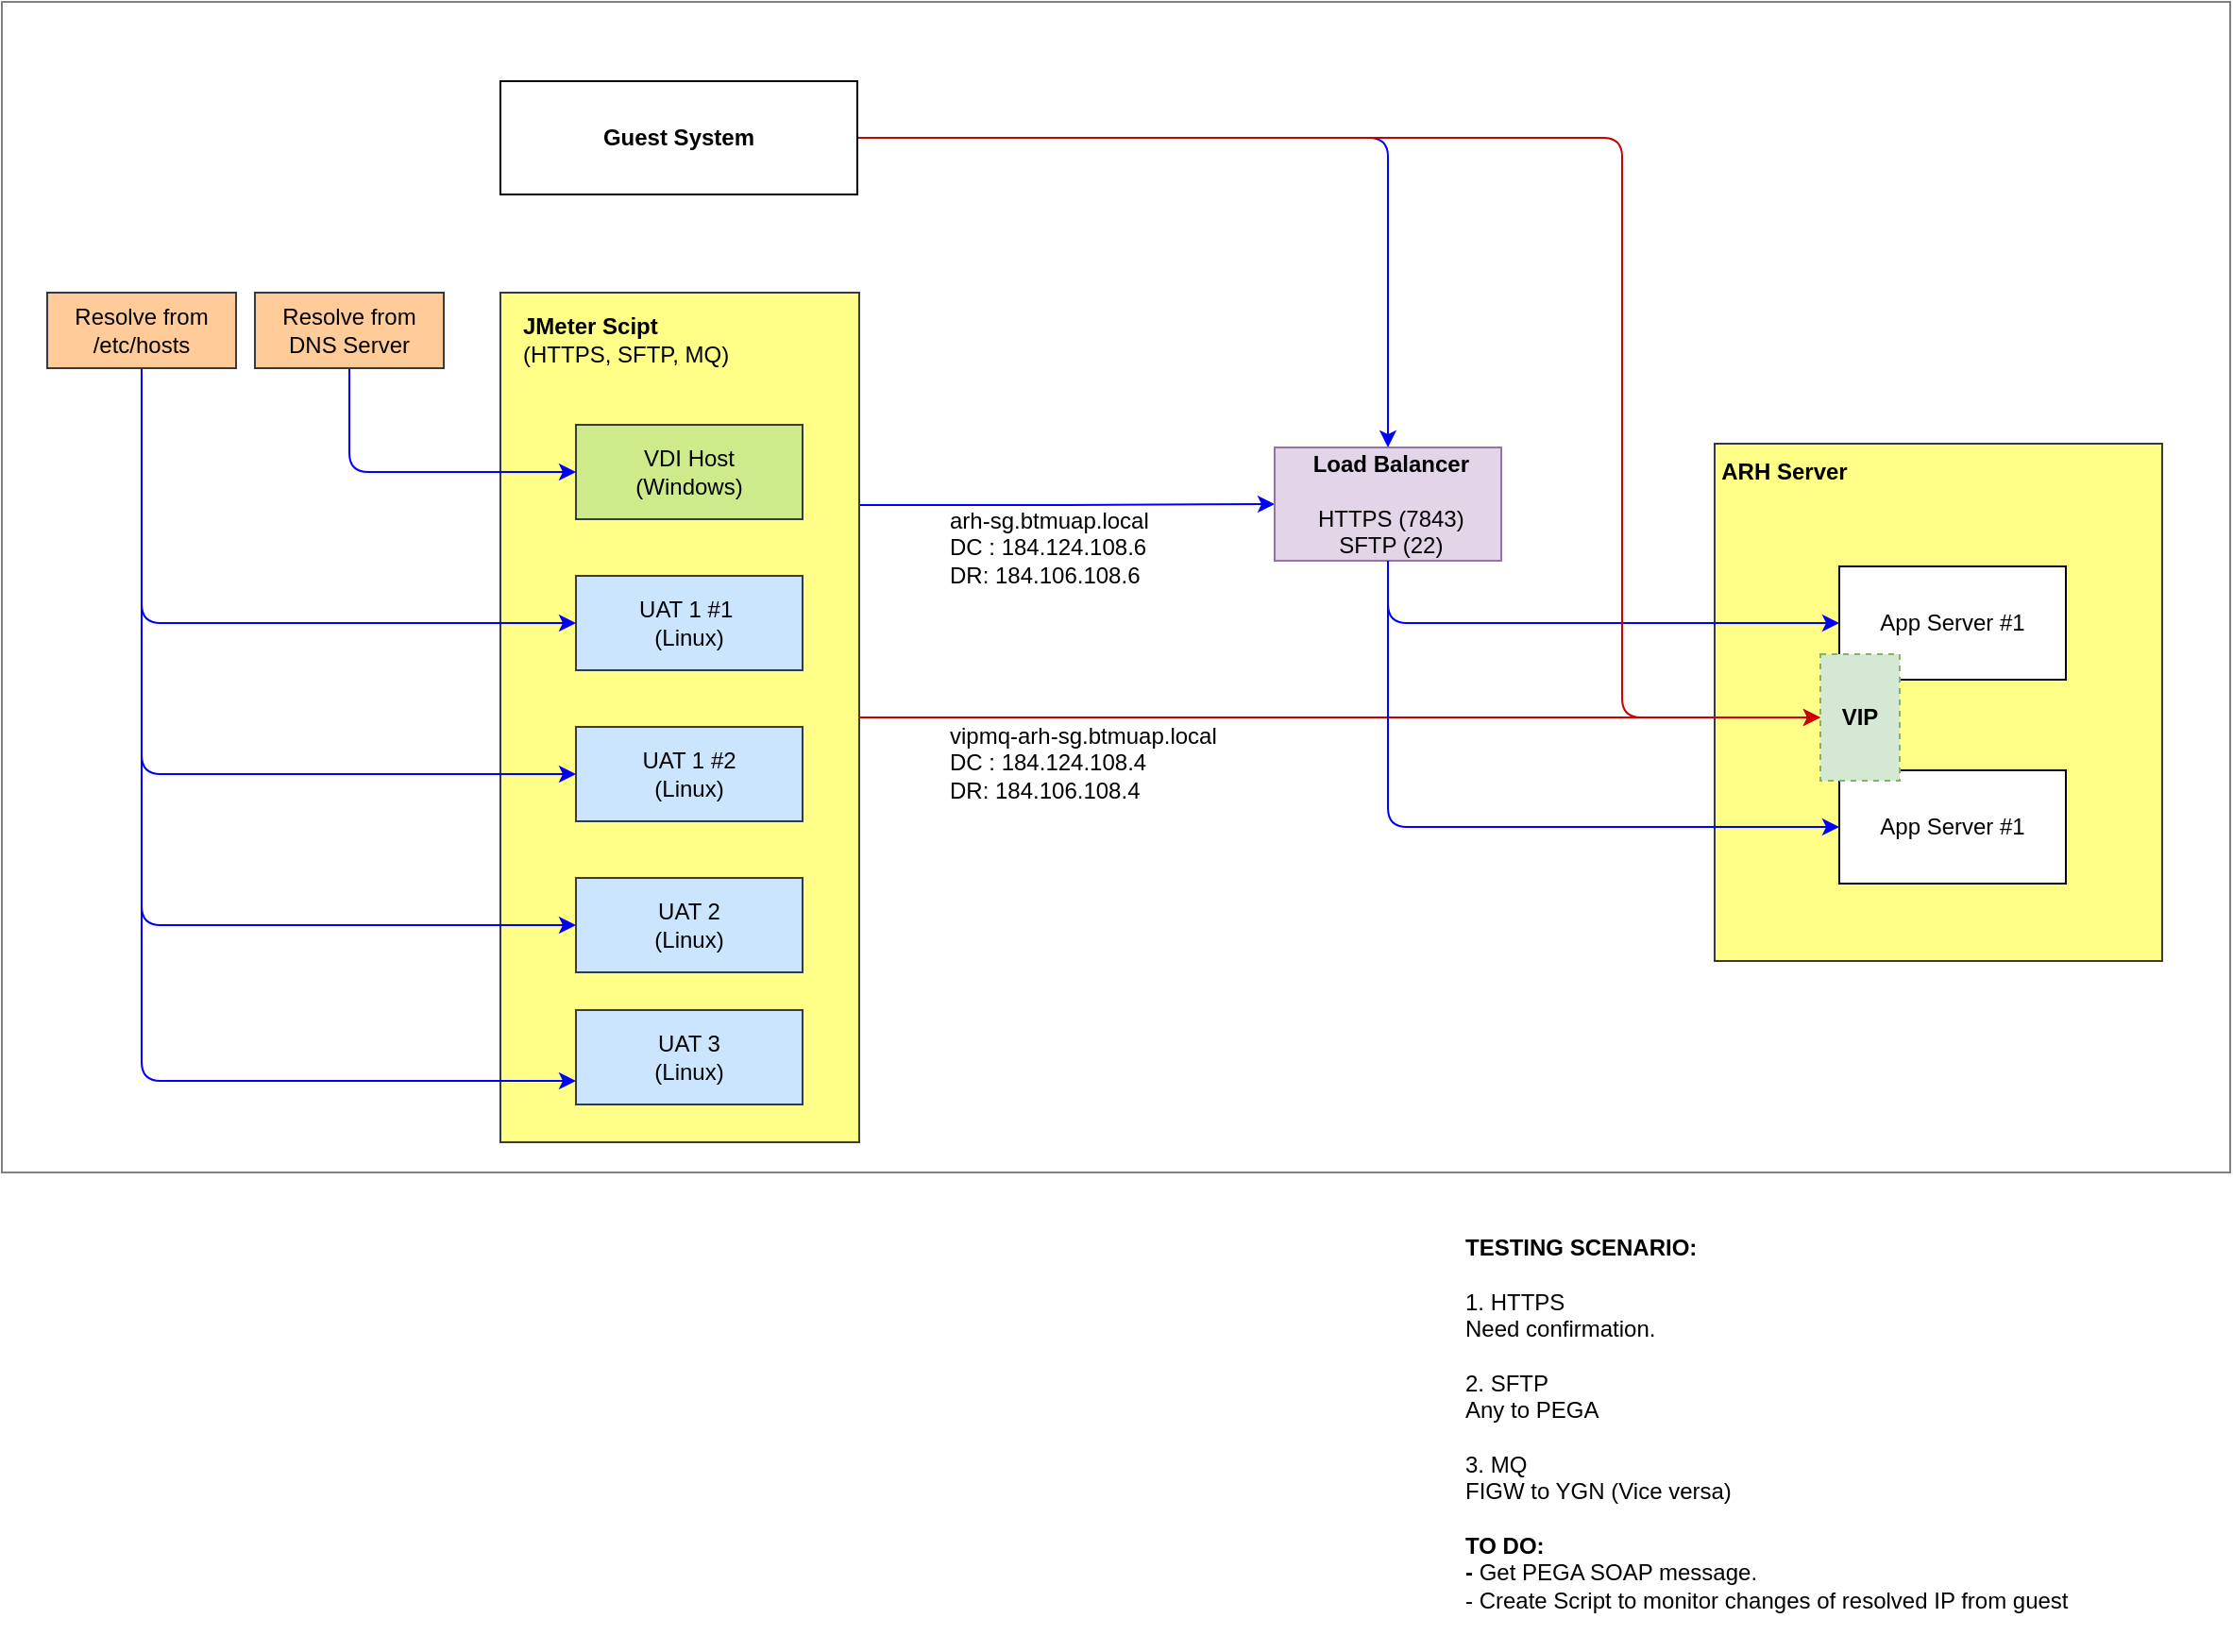 <mxfile version="26.0.16">
  <diagram name="Page-1" id="khiKNV9_wSGJ7rBO3mhU">
    <mxGraphModel dx="2204" dy="1820" grid="0" gridSize="10" guides="1" tooltips="1" connect="1" arrows="1" fold="1" page="1" pageScale="1" pageWidth="850" pageHeight="1100" math="0" shadow="0">
      <root>
        <mxCell id="0" />
        <mxCell id="1" parent="0" />
        <mxCell id="OyTotf3cjlx3w-jjL12O-33" value="" style="rounded=0;whiteSpace=wrap;html=1;strokeColor=#808080;" vertex="1" parent="1">
          <mxGeometry x="-224" y="-144" width="1180" height="620" as="geometry" />
        </mxCell>
        <mxCell id="OyTotf3cjlx3w-jjL12O-16" style="edgeStyle=orthogonalEdgeStyle;rounded=0;orthogonalLoop=1;jettySize=auto;html=1;exitX=1;exitY=0.25;exitDx=0;exitDy=0;entryX=0;entryY=0.5;entryDx=0;entryDy=0;strokeColor=#0000FF;" edge="1" parent="1" source="OyTotf3cjlx3w-jjL12O-6" target="OyTotf3cjlx3w-jjL12O-15">
          <mxGeometry relative="1" as="geometry" />
        </mxCell>
        <mxCell id="OyTotf3cjlx3w-jjL12O-6" value="" style="rounded=0;whiteSpace=wrap;html=1;fillColor=#ffff88;strokeColor=#36393d;" vertex="1" parent="1">
          <mxGeometry x="40" y="10" width="190" height="450" as="geometry" />
        </mxCell>
        <mxCell id="OyTotf3cjlx3w-jjL12O-1" value="VDI Host&lt;div&gt;(Windows&lt;span style=&quot;background-color: transparent; color: light-dark(rgb(0, 0, 0), rgb(255, 255, 255));&quot;&gt;)&lt;/span&gt;&lt;/div&gt;" style="rounded=0;whiteSpace=wrap;html=1;fillColor=#cdeb8b;strokeColor=#36393d;" vertex="1" parent="1">
          <mxGeometry x="80" y="80" width="120" height="50" as="geometry" />
        </mxCell>
        <mxCell id="OyTotf3cjlx3w-jjL12O-2" value="UAT 1 #1&amp;nbsp;&lt;div&gt;(&lt;span style=&quot;background-color: transparent; color: light-dark(rgb(0, 0, 0), rgb(255, 255, 255));&quot;&gt;Linux)&lt;/span&gt;&lt;/div&gt;" style="rounded=0;whiteSpace=wrap;html=1;fillColor=#cce5ff;strokeColor=#36393d;" vertex="1" parent="1">
          <mxGeometry x="80" y="160" width="120" height="50" as="geometry" />
        </mxCell>
        <mxCell id="OyTotf3cjlx3w-jjL12O-3" value="UAT 1 #2&lt;div&gt;(Linux)&lt;/div&gt;" style="rounded=0;whiteSpace=wrap;html=1;fillColor=#cce5ff;strokeColor=#36393d;" vertex="1" parent="1">
          <mxGeometry x="80" y="240" width="120" height="50" as="geometry" />
        </mxCell>
        <mxCell id="OyTotf3cjlx3w-jjL12O-4" value="UAT 2&lt;div&gt;(Linux)&lt;/div&gt;" style="rounded=0;whiteSpace=wrap;html=1;fillColor=#cce5ff;strokeColor=#36393d;" vertex="1" parent="1">
          <mxGeometry x="80" y="320" width="120" height="50" as="geometry" />
        </mxCell>
        <mxCell id="OyTotf3cjlx3w-jjL12O-5" value="UAT 3&lt;div&gt;(Linux)&lt;/div&gt;" style="rounded=0;whiteSpace=wrap;html=1;fillColor=#cce5ff;strokeColor=#36393d;" vertex="1" parent="1">
          <mxGeometry x="80" y="390" width="120" height="50" as="geometry" />
        </mxCell>
        <mxCell id="OyTotf3cjlx3w-jjL12O-7" value="&lt;b&gt;JMeter Scipt&lt;/b&gt;&lt;div&gt;(HTTPS, SFTP, MQ)&lt;/div&gt;" style="text;html=1;align=left;verticalAlign=middle;whiteSpace=wrap;rounded=0;" vertex="1" parent="1">
          <mxGeometry x="50" y="20" width="140" height="30" as="geometry" />
        </mxCell>
        <mxCell id="OyTotf3cjlx3w-jjL12O-9" style="edgeStyle=orthogonalEdgeStyle;rounded=1;orthogonalLoop=1;jettySize=auto;html=1;entryX=0;entryY=0.5;entryDx=0;entryDy=0;exitX=0.5;exitY=1;exitDx=0;exitDy=0;strokeColor=#0000FF;curved=0;" edge="1" parent="1" source="OyTotf3cjlx3w-jjL12O-8" target="OyTotf3cjlx3w-jjL12O-1">
          <mxGeometry relative="1" as="geometry">
            <mxPoint x="-40" y="120" as="targetPoint" />
          </mxGeometry>
        </mxCell>
        <mxCell id="OyTotf3cjlx3w-jjL12O-8" value="&lt;div&gt;Resolve from&lt;/div&gt;DNS Server" style="rounded=0;whiteSpace=wrap;html=1;fillColor=#ffcc99;strokeColor=#36393d;" vertex="1" parent="1">
          <mxGeometry x="-90" y="10" width="100" height="40" as="geometry" />
        </mxCell>
        <mxCell id="OyTotf3cjlx3w-jjL12O-11" style="edgeStyle=orthogonalEdgeStyle;rounded=1;orthogonalLoop=1;jettySize=auto;html=1;exitX=0.5;exitY=1;exitDx=0;exitDy=0;entryX=0;entryY=0.75;entryDx=0;entryDy=0;strokeColor=#0000FF;curved=0;" edge="1" parent="1" source="OyTotf3cjlx3w-jjL12O-10" target="OyTotf3cjlx3w-jjL12O-5">
          <mxGeometry relative="1" as="geometry" />
        </mxCell>
        <mxCell id="OyTotf3cjlx3w-jjL12O-12" style="edgeStyle=orthogonalEdgeStyle;rounded=1;orthogonalLoop=1;jettySize=auto;html=1;exitX=0.5;exitY=1;exitDx=0;exitDy=0;entryX=0;entryY=0.5;entryDx=0;entryDy=0;strokeColor=#0000FF;curved=0;" edge="1" parent="1" source="OyTotf3cjlx3w-jjL12O-10" target="OyTotf3cjlx3w-jjL12O-2">
          <mxGeometry relative="1" as="geometry" />
        </mxCell>
        <mxCell id="OyTotf3cjlx3w-jjL12O-13" style="edgeStyle=orthogonalEdgeStyle;rounded=1;orthogonalLoop=1;jettySize=auto;html=1;exitX=0.5;exitY=1;exitDx=0;exitDy=0;entryX=0;entryY=0.5;entryDx=0;entryDy=0;strokeColor=#0000FF;curved=0;" edge="1" parent="1" source="OyTotf3cjlx3w-jjL12O-10" target="OyTotf3cjlx3w-jjL12O-3">
          <mxGeometry relative="1" as="geometry" />
        </mxCell>
        <mxCell id="OyTotf3cjlx3w-jjL12O-14" style="edgeStyle=orthogonalEdgeStyle;rounded=1;orthogonalLoop=1;jettySize=auto;html=1;exitX=0.5;exitY=1;exitDx=0;exitDy=0;entryX=0;entryY=0.5;entryDx=0;entryDy=0;strokeColor=#0000FF;curved=0;" edge="1" parent="1" source="OyTotf3cjlx3w-jjL12O-10" target="OyTotf3cjlx3w-jjL12O-4">
          <mxGeometry relative="1" as="geometry" />
        </mxCell>
        <mxCell id="OyTotf3cjlx3w-jjL12O-10" value="Resolve from /etc/hosts" style="rounded=0;whiteSpace=wrap;html=1;fillColor=#ffcc99;strokeColor=#36393d;" vertex="1" parent="1">
          <mxGeometry x="-200" y="10" width="100" height="40" as="geometry" />
        </mxCell>
        <mxCell id="OyTotf3cjlx3w-jjL12O-15" value="&lt;b&gt;&amp;nbsp;Load Balancer&lt;/b&gt;&lt;div&gt;&lt;b&gt;&lt;br&gt;&lt;/b&gt;&lt;div&gt;&lt;div&gt;&amp;nbsp;HTTPS (7843)&lt;/div&gt;&lt;div&gt;&amp;nbsp;SFTP (22&lt;span style=&quot;background-color: transparent; color: light-dark(rgb(0, 0, 0), rgb(255, 255, 255));&quot;&gt;)&lt;/span&gt;&lt;/div&gt;&lt;/div&gt;&lt;/div&gt;" style="rounded=0;whiteSpace=wrap;html=1;align=center;fillColor=#e1d5e7;strokeColor=#9673a6;" vertex="1" parent="1">
          <mxGeometry x="450" y="92" width="120" height="60" as="geometry" />
        </mxCell>
        <mxCell id="OyTotf3cjlx3w-jjL12O-17" value="arh-sg.btmuap.local&lt;br&gt;DC : 184.124.108.6&lt;br&gt;DR: 184.106.108.6" style="text;html=1;align=left;verticalAlign=middle;whiteSpace=wrap;rounded=0;" vertex="1" parent="1">
          <mxGeometry x="275.5" y="130" width="142" height="30" as="geometry" />
        </mxCell>
        <mxCell id="OyTotf3cjlx3w-jjL12O-20" value="" style="rounded=0;whiteSpace=wrap;html=1;fillColor=#ffff88;strokeColor=#36393d;" vertex="1" parent="1">
          <mxGeometry x="683" y="90" width="237" height="274" as="geometry" />
        </mxCell>
        <mxCell id="OyTotf3cjlx3w-jjL12O-23" value="App Server #1" style="rounded=0;whiteSpace=wrap;html=1;" vertex="1" parent="1">
          <mxGeometry x="749" y="155" width="120" height="60" as="geometry" />
        </mxCell>
        <mxCell id="OyTotf3cjlx3w-jjL12O-24" value="App Server #1" style="rounded=0;whiteSpace=wrap;html=1;" vertex="1" parent="1">
          <mxGeometry x="749" y="263" width="120" height="60" as="geometry" />
        </mxCell>
        <mxCell id="OyTotf3cjlx3w-jjL12O-25" value="&lt;b&gt;VIP&lt;/b&gt;" style="rounded=0;whiteSpace=wrap;html=1;dashed=1;fillColor=#d5e8d4;strokeColor=#82b366;" vertex="1" parent="1">
          <mxGeometry x="739" y="201.5" width="42" height="67" as="geometry" />
        </mxCell>
        <mxCell id="OyTotf3cjlx3w-jjL12O-26" style="edgeStyle=orthogonalEdgeStyle;rounded=0;orthogonalLoop=1;jettySize=auto;html=1;exitX=1;exitY=0.5;exitDx=0;exitDy=0;entryX=0;entryY=0.5;entryDx=0;entryDy=0;strokeColor=#CC0000;" edge="1" parent="1" source="OyTotf3cjlx3w-jjL12O-6" target="OyTotf3cjlx3w-jjL12O-25">
          <mxGeometry relative="1" as="geometry" />
        </mxCell>
        <mxCell id="OyTotf3cjlx3w-jjL12O-27" style="edgeStyle=orthogonalEdgeStyle;rounded=1;orthogonalLoop=1;jettySize=auto;html=1;entryX=0;entryY=0.5;entryDx=0;entryDy=0;exitX=0.5;exitY=1;exitDx=0;exitDy=0;strokeColor=#0000FF;curved=0;" edge="1" parent="1" source="OyTotf3cjlx3w-jjL12O-15" target="OyTotf3cjlx3w-jjL12O-23">
          <mxGeometry relative="1" as="geometry" />
        </mxCell>
        <mxCell id="OyTotf3cjlx3w-jjL12O-28" style="edgeStyle=orthogonalEdgeStyle;rounded=1;orthogonalLoop=1;jettySize=auto;html=1;exitX=0.5;exitY=1;exitDx=0;exitDy=0;entryX=0;entryY=0.5;entryDx=0;entryDy=0;strokeColor=#0000FF;curved=0;" edge="1" parent="1" source="OyTotf3cjlx3w-jjL12O-15" target="OyTotf3cjlx3w-jjL12O-24">
          <mxGeometry relative="1" as="geometry" />
        </mxCell>
        <mxCell id="OyTotf3cjlx3w-jjL12O-29" value="vipmq-arh-sg.btmuap.local&lt;br&gt;DC : 184.124.108.4&lt;br&gt;DR: 184.106.108.4" style="text;html=1;align=left;verticalAlign=middle;whiteSpace=wrap;rounded=0;" vertex="1" parent="1">
          <mxGeometry x="275.5" y="244" width="155" height="30" as="geometry" />
        </mxCell>
        <mxCell id="OyTotf3cjlx3w-jjL12O-34" value="&lt;b&gt;ARH Server&lt;/b&gt;" style="text;html=1;align=center;verticalAlign=middle;whiteSpace=wrap;rounded=0;" vertex="1" parent="1">
          <mxGeometry x="680" y="90" width="80" height="30" as="geometry" />
        </mxCell>
        <mxCell id="OyTotf3cjlx3w-jjL12O-36" value="&lt;b&gt;TESTING SCENARIO:&lt;/b&gt;&lt;div&gt;&lt;br&gt;&lt;/div&gt;&lt;div&gt;1. HTTPS&lt;/div&gt;&lt;div&gt;Need confirmation.&lt;/div&gt;&lt;div&gt;&lt;br&gt;&lt;/div&gt;&lt;div&gt;2. SFTP&lt;/div&gt;&lt;div&gt;Any to PEGA&lt;/div&gt;&lt;div&gt;&lt;br&gt;&lt;/div&gt;&lt;div&gt;3. MQ&lt;br&gt;&lt;div&gt;FIGW to YGN (Vice versa)&lt;/div&gt;&lt;div&gt;&lt;b&gt;&lt;br&gt;&lt;/b&gt;&lt;/div&gt;&lt;div&gt;&lt;b&gt;TO DO:&lt;/b&gt;&lt;/div&gt;&lt;/div&gt;&lt;div&gt;&lt;b&gt;- &lt;/b&gt;Get PEGA SOAP message.&lt;/div&gt;&lt;div&gt;- Create Script to monitor changes of resolved IP from guest&lt;/div&gt;" style="text;html=1;align=left;verticalAlign=middle;whiteSpace=wrap;rounded=0;" vertex="1" parent="1">
          <mxGeometry x="549" y="489" width="407" height="240" as="geometry" />
        </mxCell>
        <mxCell id="OyTotf3cjlx3w-jjL12O-39" style="edgeStyle=orthogonalEdgeStyle;rounded=1;orthogonalLoop=1;jettySize=auto;html=1;exitX=1;exitY=0.5;exitDx=0;exitDy=0;entryX=0.5;entryY=0;entryDx=0;entryDy=0;strokeColor=#0000FF;curved=0;" edge="1" parent="1" source="OyTotf3cjlx3w-jjL12O-37" target="OyTotf3cjlx3w-jjL12O-15">
          <mxGeometry relative="1" as="geometry" />
        </mxCell>
        <mxCell id="OyTotf3cjlx3w-jjL12O-40" style="edgeStyle=orthogonalEdgeStyle;rounded=1;orthogonalLoop=1;jettySize=auto;html=1;exitX=1;exitY=0.5;exitDx=0;exitDy=0;strokeColor=#CC0000;curved=0;" edge="1" parent="1" source="OyTotf3cjlx3w-jjL12O-37" target="OyTotf3cjlx3w-jjL12O-25">
          <mxGeometry relative="1" as="geometry">
            <Array as="points">
              <mxPoint x="634" y="-72" />
              <mxPoint x="634" y="235" />
            </Array>
          </mxGeometry>
        </mxCell>
        <mxCell id="OyTotf3cjlx3w-jjL12O-37" value="&lt;b&gt;Guest System&lt;/b&gt;" style="rounded=0;whiteSpace=wrap;html=1;" vertex="1" parent="1">
          <mxGeometry x="40" y="-102" width="189" height="60" as="geometry" />
        </mxCell>
      </root>
    </mxGraphModel>
  </diagram>
</mxfile>
